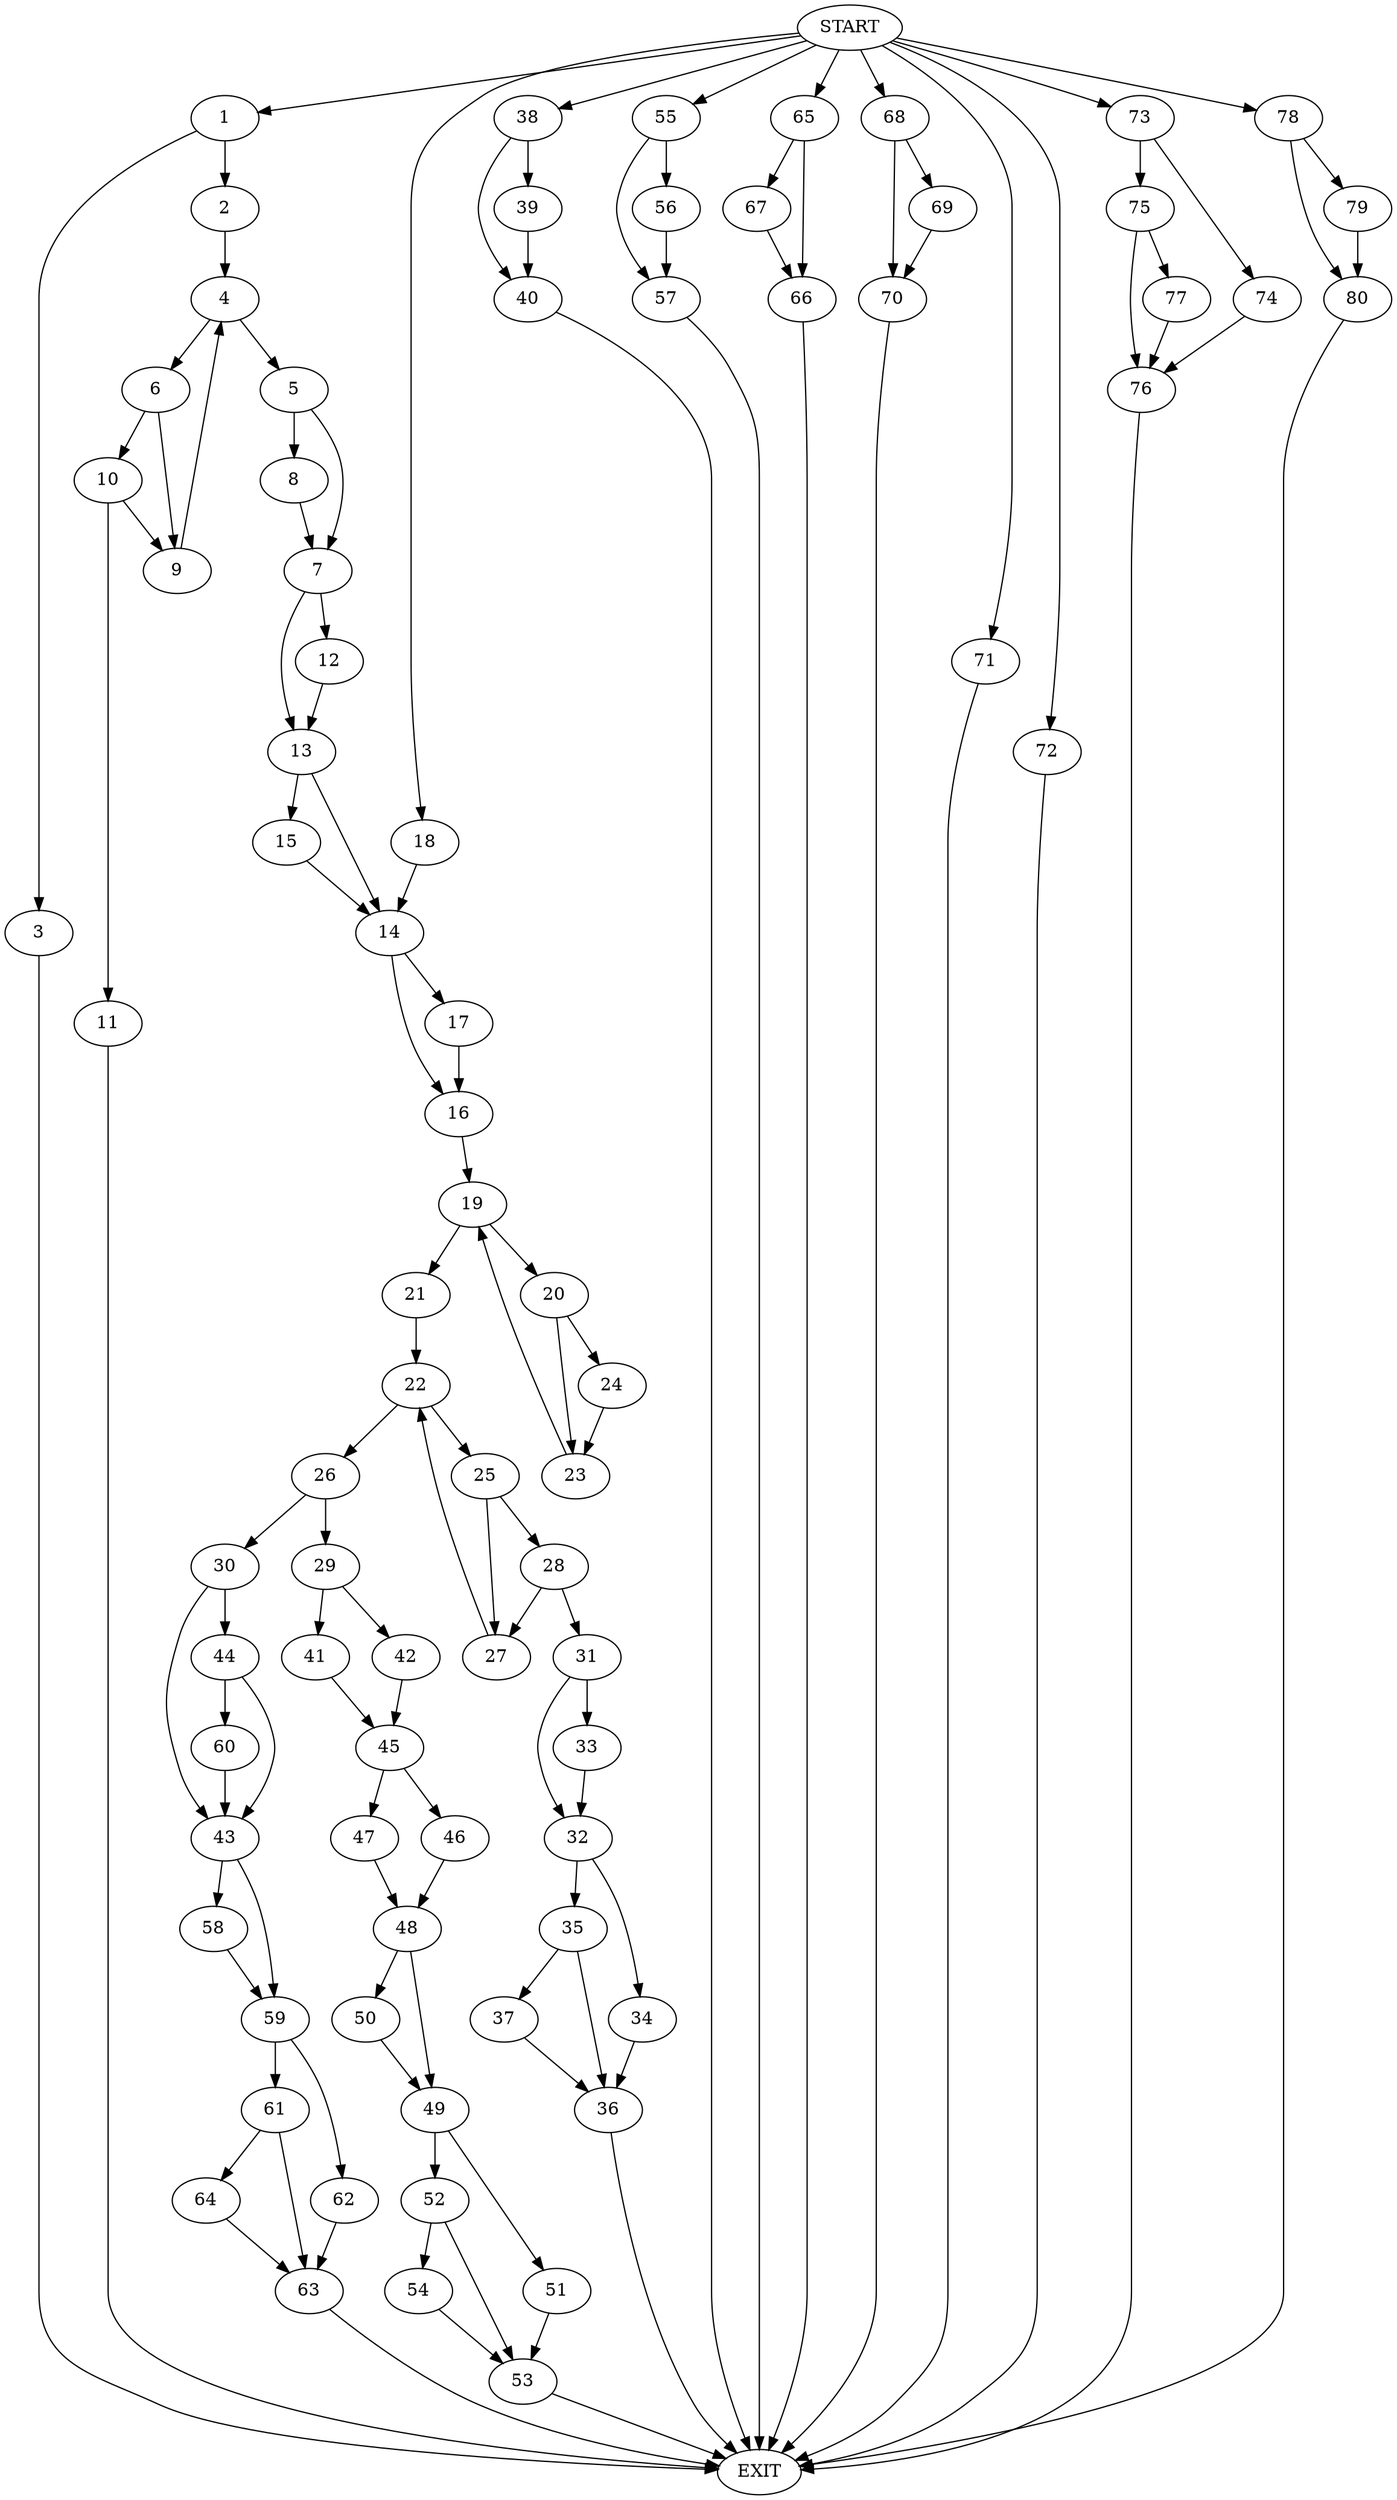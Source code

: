 digraph {
0 [label="START"]
81 [label="EXIT"]
0 -> 1
1 -> 2
1 -> 3
2 -> 4
3 -> 81
4 -> 5
4 -> 6
5 -> 7
5 -> 8
6 -> 9
6 -> 10
10 -> 9
10 -> 11
9 -> 4
11 -> 81
7 -> 12
7 -> 13
8 -> 7
13 -> 14
13 -> 15
12 -> 13
15 -> 14
14 -> 16
14 -> 17
0 -> 18
18 -> 14
17 -> 16
16 -> 19
19 -> 20
19 -> 21
21 -> 22
20 -> 23
20 -> 24
24 -> 23
23 -> 19
22 -> 25
22 -> 26
25 -> 27
25 -> 28
26 -> 29
26 -> 30
28 -> 31
28 -> 27
27 -> 22
31 -> 32
31 -> 33
33 -> 32
32 -> 34
32 -> 35
35 -> 36
35 -> 37
34 -> 36
36 -> 81
0 -> 38
38 -> 39
38 -> 40
39 -> 40
40 -> 81
37 -> 36
29 -> 41
29 -> 42
30 -> 43
30 -> 44
41 -> 45
42 -> 45
45 -> 46
45 -> 47
46 -> 48
47 -> 48
48 -> 49
48 -> 50
50 -> 49
49 -> 51
49 -> 52
51 -> 53
52 -> 53
52 -> 54
53 -> 81
0 -> 55
55 -> 56
55 -> 57
57 -> 81
56 -> 57
54 -> 53
43 -> 58
43 -> 59
44 -> 43
44 -> 60
60 -> 43
59 -> 61
59 -> 62
58 -> 59
61 -> 63
61 -> 64
62 -> 63
0 -> 65
65 -> 66
65 -> 67
67 -> 66
66 -> 81
63 -> 81
0 -> 68
68 -> 69
68 -> 70
69 -> 70
70 -> 81
64 -> 63
0 -> 71
71 -> 81
0 -> 72
72 -> 81
0 -> 73
73 -> 74
73 -> 75
75 -> 76
75 -> 77
74 -> 76
76 -> 81
0 -> 78
78 -> 79
78 -> 80
80 -> 81
79 -> 80
77 -> 76
}
